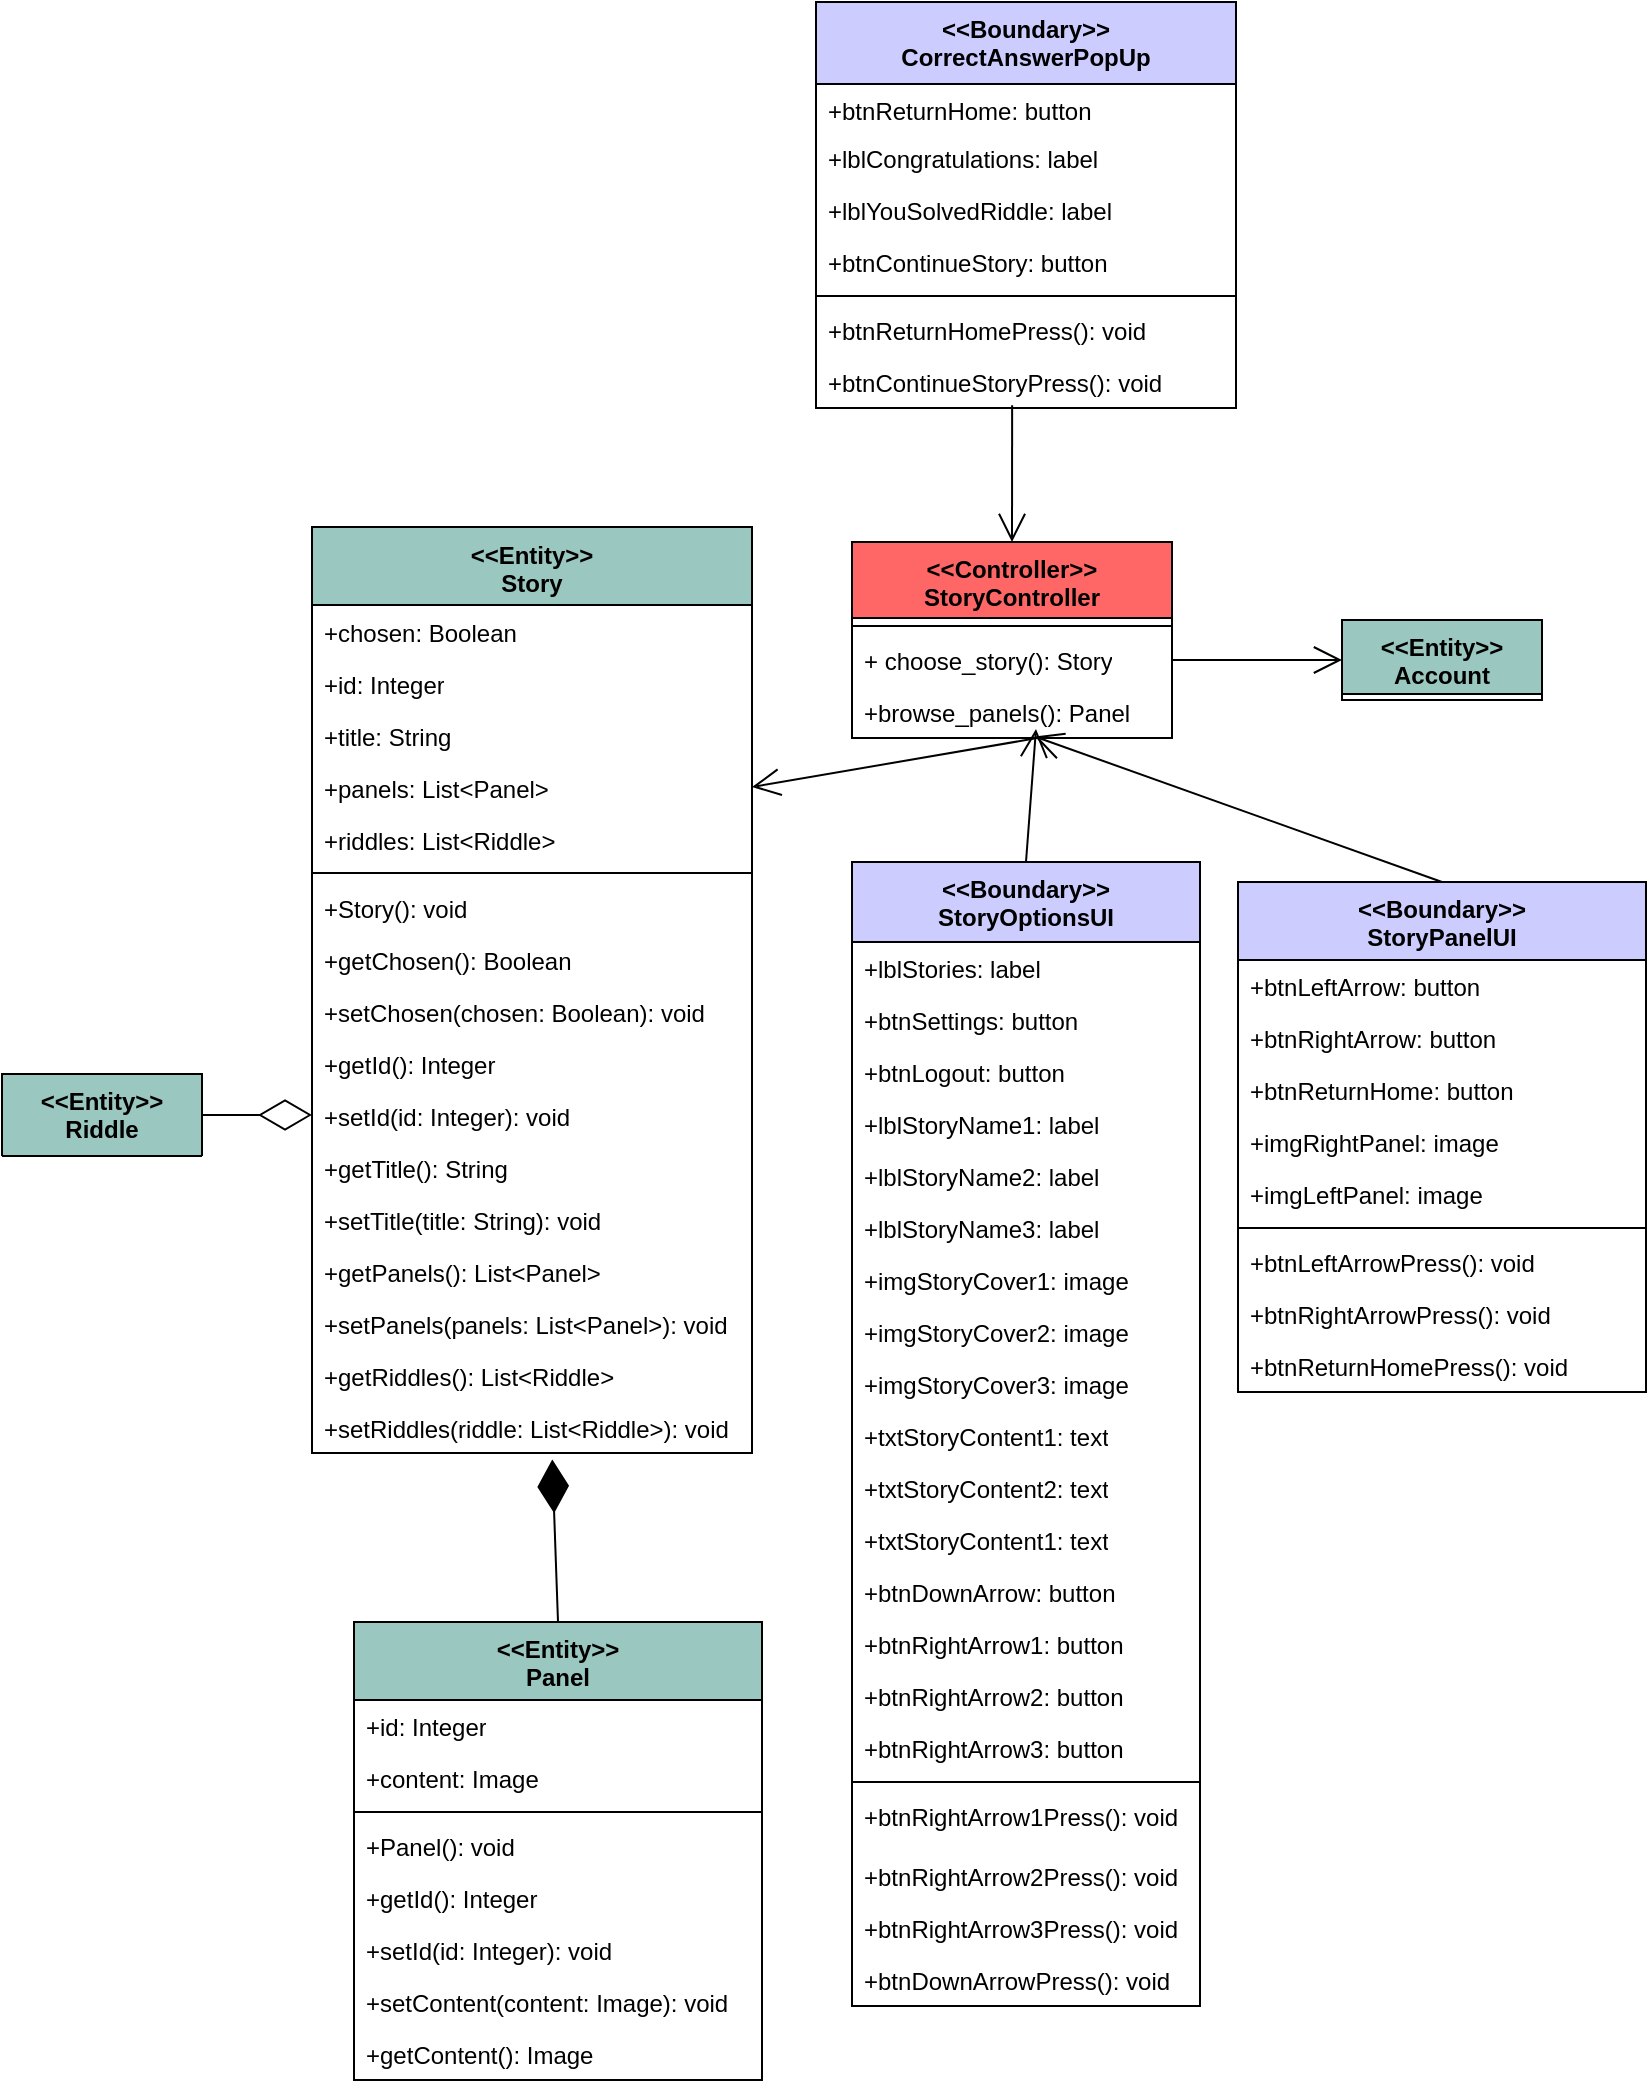 <mxfile version="26.3.0">
  <diagram name="Page-1" id="qZq6fVO71abzBFDqmk9O">
    <mxGraphModel dx="9249" dy="3465" grid="1" gridSize="10" guides="1" tooltips="1" connect="1" arrows="1" fold="1" page="1" pageScale="1" pageWidth="827" pageHeight="1169" math="0" shadow="0">
      <root>
        <mxCell id="0" />
        <mxCell id="1" parent="0" />
        <mxCell id="axGKSYeIDC3gpvNhHt54-1" value="&amp;lt;&amp;lt;Entity&amp;gt;&amp;gt;&lt;div&gt;Riddle&lt;/div&gt;" style="swimlane;fontStyle=1;align=center;verticalAlign=top;childLayout=stackLayout;horizontal=1;startSize=41;horizontalStack=0;resizeParent=1;resizeParentMax=0;resizeLast=0;collapsible=1;marginBottom=0;whiteSpace=wrap;html=1;fillColor=#9AC7BF;" collapsed="1" vertex="1" parent="1">
          <mxGeometry x="-6616" y="-1724" width="100" height="41" as="geometry">
            <mxRectangle x="-6091.5" y="-1320" width="314.5" height="463" as="alternateBounds" />
          </mxGeometry>
        </mxCell>
        <mxCell id="axGKSYeIDC3gpvNhHt54-2" value="+correct_answer: String&lt;div&gt;&lt;br&gt;&lt;/div&gt;" style="text;strokeColor=none;fillColor=none;align=left;verticalAlign=top;spacingLeft=4;spacingRight=4;overflow=hidden;rotatable=0;points=[[0,0.5],[1,0.5]];portConstraint=eastwest;whiteSpace=wrap;html=1;" vertex="1" parent="axGKSYeIDC3gpvNhHt54-1">
          <mxGeometry y="41" width="314.5" height="24" as="geometry" />
        </mxCell>
        <mxCell id="axGKSYeIDC3gpvNhHt54-3" value="+riddle_type: RiddleType&amp;nbsp;&lt;div&gt;&lt;br&gt;&lt;/div&gt;&lt;div&gt;&lt;br&gt;&lt;/div&gt;" style="text;strokeColor=none;fillColor=none;align=left;verticalAlign=top;spacingLeft=4;spacingRight=4;overflow=hidden;rotatable=0;points=[[0,0.5],[1,0.5]];portConstraint=eastwest;whiteSpace=wrap;html=1;" vertex="1" parent="axGKSYeIDC3gpvNhHt54-1">
          <mxGeometry y="65" width="314.5" height="26" as="geometry" />
        </mxCell>
        <mxCell id="axGKSYeIDC3gpvNhHt54-4" value="+answered : boolean&lt;div&gt;&lt;br&gt;&lt;/div&gt;&lt;div&gt;&lt;br&gt;&lt;/div&gt;" style="text;strokeColor=none;fillColor=none;align=left;verticalAlign=top;spacingLeft=4;spacingRight=4;overflow=hidden;rotatable=0;points=[[0,0.5],[1,0.5]];portConstraint=eastwest;whiteSpace=wrap;html=1;" vertex="1" parent="axGKSYeIDC3gpvNhHt54-1">
          <mxGeometry y="91" width="314.5" height="26" as="geometry" />
        </mxCell>
        <mxCell id="axGKSYeIDC3gpvNhHt54-5" value="+riddle_content : String&lt;div&gt;&lt;br&gt;&lt;/div&gt;" style="text;strokeColor=none;fillColor=none;align=left;verticalAlign=top;spacingLeft=4;spacingRight=4;overflow=hidden;rotatable=0;points=[[0,0.5],[1,0.5]];portConstraint=eastwest;whiteSpace=wrap;html=1;" vertex="1" parent="axGKSYeIDC3gpvNhHt54-1">
          <mxGeometry y="117" width="314.5" height="26" as="geometry" />
        </mxCell>
        <mxCell id="axGKSYeIDC3gpvNhHt54-6" value="+id: Integer&lt;div&gt;&lt;br&gt;&lt;/div&gt;" style="text;strokeColor=none;fillColor=none;align=left;verticalAlign=top;spacingLeft=4;spacingRight=4;overflow=hidden;rotatable=0;points=[[0,0.5],[1,0.5]];portConstraint=eastwest;whiteSpace=wrap;html=1;" vertex="1" parent="axGKSYeIDC3gpvNhHt54-1">
          <mxGeometry y="143" width="314.5" height="26" as="geometry" />
        </mxCell>
        <mxCell id="axGKSYeIDC3gpvNhHt54-7" value="" style="line;strokeWidth=1;fillColor=none;align=left;verticalAlign=middle;spacingTop=-1;spacingLeft=3;spacingRight=3;rotatable=0;labelPosition=right;points=[];portConstraint=eastwest;strokeColor=inherit;" vertex="1" parent="axGKSYeIDC3gpvNhHt54-1">
          <mxGeometry y="169" width="314.5" height="8" as="geometry" />
        </mxCell>
        <mxCell id="axGKSYeIDC3gpvNhHt54-8" value="+Riddle(): void" style="text;strokeColor=none;fillColor=none;align=left;verticalAlign=top;spacingLeft=4;spacingRight=4;overflow=hidden;rotatable=0;points=[[0,0.5],[1,0.5]];portConstraint=eastwest;whiteSpace=wrap;html=1;" vertex="1" parent="axGKSYeIDC3gpvNhHt54-1">
          <mxGeometry y="177" width="314.5" height="26" as="geometry" />
        </mxCell>
        <mxCell id="axGKSYeIDC3gpvNhHt54-9" value="+getCorrectAnswer(): String" style="text;strokeColor=none;fillColor=none;align=left;verticalAlign=top;spacingLeft=4;spacingRight=4;overflow=hidden;rotatable=0;points=[[0,0.5],[1,0.5]];portConstraint=eastwest;whiteSpace=wrap;html=1;" vertex="1" parent="axGKSYeIDC3gpvNhHt54-1">
          <mxGeometry y="203" width="314.5" height="26" as="geometry" />
        </mxCell>
        <mxCell id="axGKSYeIDC3gpvNhHt54-10" value="+setCorrectAnswer(correctAnswer: String): void" style="text;strokeColor=none;fillColor=none;align=left;verticalAlign=top;spacingLeft=4;spacingRight=4;overflow=hidden;rotatable=0;points=[[0,0.5],[1,0.5]];portConstraint=eastwest;whiteSpace=wrap;html=1;" vertex="1" parent="axGKSYeIDC3gpvNhHt54-1">
          <mxGeometry y="229" width="314.5" height="26" as="geometry" />
        </mxCell>
        <mxCell id="axGKSYeIDC3gpvNhHt54-11" value="+getRiddleType(): RiddleType&amp;nbsp;&lt;div&gt;&lt;br&gt;&lt;/div&gt;&lt;div&gt;&lt;br&gt;&lt;/div&gt;)" style="text;strokeColor=none;fillColor=none;align=left;verticalAlign=top;spacingLeft=4;spacingRight=4;overflow=hidden;rotatable=0;points=[[0,0.5],[1,0.5]];portConstraint=eastwest;whiteSpace=wrap;html=1;" vertex="1" parent="axGKSYeIDC3gpvNhHt54-1">
          <mxGeometry y="255" width="314.5" height="26" as="geometry" />
        </mxCell>
        <mxCell id="axGKSYeIDC3gpvNhHt54-12" value="+setRiddleType(riddleType: RiddleType): void&amp;nbsp;&lt;div&gt;&lt;br&gt;&lt;/div&gt;&lt;div&gt;&lt;br&gt;&lt;/div&gt;)" style="text;strokeColor=none;fillColor=none;align=left;verticalAlign=top;spacingLeft=4;spacingRight=4;overflow=hidden;rotatable=0;points=[[0,0.5],[1,0.5]];portConstraint=eastwest;whiteSpace=wrap;html=1;" vertex="1" parent="axGKSYeIDC3gpvNhHt54-1">
          <mxGeometry y="281" width="314.5" height="26" as="geometry" />
        </mxCell>
        <mxCell id="axGKSYeIDC3gpvNhHt54-13" value="+getAnswered(): Boolean" style="text;strokeColor=none;fillColor=none;align=left;verticalAlign=top;spacingLeft=4;spacingRight=4;overflow=hidden;rotatable=0;points=[[0,0.5],[1,0.5]];portConstraint=eastwest;whiteSpace=wrap;html=1;" vertex="1" parent="axGKSYeIDC3gpvNhHt54-1">
          <mxGeometry y="307" width="314.5" height="26" as="geometry" />
        </mxCell>
        <mxCell id="axGKSYeIDC3gpvNhHt54-14" value="+setAnswered(answered: Boolean): void" style="text;strokeColor=none;fillColor=none;align=left;verticalAlign=top;spacingLeft=4;spacingRight=4;overflow=hidden;rotatable=0;points=[[0,0.5],[1,0.5]];portConstraint=eastwest;whiteSpace=wrap;html=1;" vertex="1" parent="axGKSYeIDC3gpvNhHt54-1">
          <mxGeometry y="333" width="314.5" height="26" as="geometry" />
        </mxCell>
        <mxCell id="axGKSYeIDC3gpvNhHt54-15" value="+getRiddleContent(): String" style="text;strokeColor=none;fillColor=none;align=left;verticalAlign=top;spacingLeft=4;spacingRight=4;overflow=hidden;rotatable=0;points=[[0,0.5],[1,0.5]];portConstraint=eastwest;whiteSpace=wrap;html=1;" vertex="1" parent="axGKSYeIDC3gpvNhHt54-1">
          <mxGeometry y="359" width="314.5" height="26" as="geometry" />
        </mxCell>
        <mxCell id="axGKSYeIDC3gpvNhHt54-16" value="+setRiddleContent(riddleContent: String): void" style="text;strokeColor=none;fillColor=none;align=left;verticalAlign=top;spacingLeft=4;spacingRight=4;overflow=hidden;rotatable=0;points=[[0,0.5],[1,0.5]];portConstraint=eastwest;whiteSpace=wrap;html=1;" vertex="1" parent="axGKSYeIDC3gpvNhHt54-1">
          <mxGeometry y="385" width="314.5" height="26" as="geometry" />
        </mxCell>
        <mxCell id="axGKSYeIDC3gpvNhHt54-17" value="+getId(): Integer" style="text;strokeColor=none;fillColor=none;align=left;verticalAlign=top;spacingLeft=4;spacingRight=4;overflow=hidden;rotatable=0;points=[[0,0.5],[1,0.5]];portConstraint=eastwest;whiteSpace=wrap;html=1;" vertex="1" parent="axGKSYeIDC3gpvNhHt54-1">
          <mxGeometry y="411" width="314.5" height="26" as="geometry" />
        </mxCell>
        <mxCell id="axGKSYeIDC3gpvNhHt54-18" value="+setId(id: Integer): void" style="text;strokeColor=none;fillColor=none;align=left;verticalAlign=top;spacingLeft=4;spacingRight=4;overflow=hidden;rotatable=0;points=[[0,0.5],[1,0.5]];portConstraint=eastwest;whiteSpace=wrap;html=1;" vertex="1" parent="axGKSYeIDC3gpvNhHt54-1">
          <mxGeometry y="437" width="314.5" height="26" as="geometry" />
        </mxCell>
        <mxCell id="axGKSYeIDC3gpvNhHt54-19" value="1" style="text;html=1;align=center;verticalAlign=middle;resizable=0;points=[];autosize=1;strokeColor=none;fillColor=none;" vertex="1" parent="1">
          <mxGeometry x="-6115" y="-1812" width="30" height="30" as="geometry" />
        </mxCell>
        <mxCell id="axGKSYeIDC3gpvNhHt54-20" value="&lt;div&gt;&amp;lt;&amp;lt;Entity&amp;gt;&amp;gt;&lt;/div&gt;Account" style="swimlane;fontStyle=1;align=center;verticalAlign=top;childLayout=stackLayout;horizontal=1;startSize=37;horizontalStack=0;resizeParent=1;resizeParentMax=0;resizeLast=0;collapsible=1;marginBottom=0;whiteSpace=wrap;html=1;fillColor=#9AC7BF;" collapsed="1" vertex="1" parent="1">
          <mxGeometry x="-5946" y="-1951" width="100" height="40" as="geometry">
            <mxRectangle x="-4520" y="-1312" width="230" height="615" as="alternateBounds" />
          </mxGeometry>
        </mxCell>
        <mxCell id="axGKSYeIDC3gpvNhHt54-21" value="+name: String&lt;div&gt;&lt;br&gt;&lt;/div&gt;" style="text;strokeColor=none;fillColor=none;align=left;verticalAlign=top;spacingLeft=4;spacingRight=4;overflow=hidden;rotatable=0;points=[[0,0.5],[1,0.5]];portConstraint=eastwest;whiteSpace=wrap;html=1;" vertex="1" parent="axGKSYeIDC3gpvNhHt54-20">
          <mxGeometry y="37" width="230" height="24" as="geometry" />
        </mxCell>
        <mxCell id="axGKSYeIDC3gpvNhHt54-22" value="+password: String&lt;div&gt;&lt;br&gt;&lt;/div&gt;&lt;div&gt;&lt;br&gt;&lt;/div&gt;" style="text;strokeColor=none;fillColor=none;align=left;verticalAlign=top;spacingLeft=4;spacingRight=4;overflow=hidden;rotatable=0;points=[[0,0.5],[1,0.5]];portConstraint=eastwest;whiteSpace=wrap;html=1;" vertex="1" parent="axGKSYeIDC3gpvNhHt54-20">
          <mxGeometry y="61" width="230" height="26" as="geometry" />
        </mxCell>
        <mxCell id="axGKSYeIDC3gpvNhHt54-23" value="+email: String&lt;div&gt;&lt;br&gt;&lt;/div&gt;&lt;div&gt;&lt;br&gt;&lt;/div&gt;" style="text;strokeColor=none;fillColor=none;align=left;verticalAlign=top;spacingLeft=4;spacingRight=4;overflow=hidden;rotatable=0;points=[[0,0.5],[1,0.5]];portConstraint=eastwest;whiteSpace=wrap;html=1;" vertex="1" parent="axGKSYeIDC3gpvNhHt54-20">
          <mxGeometry y="87" width="230" height="26" as="geometry" />
        </mxCell>
        <mxCell id="axGKSYeIDC3gpvNhHt54-24" value="+id: Integer&lt;div&gt;&lt;br&gt;&lt;/div&gt;" style="text;strokeColor=none;fillColor=none;align=left;verticalAlign=top;spacingLeft=4;spacingRight=4;overflow=hidden;rotatable=0;points=[[0,0.5],[1,0.5]];portConstraint=eastwest;whiteSpace=wrap;html=1;" vertex="1" parent="axGKSYeIDC3gpvNhHt54-20">
          <mxGeometry y="113" width="230" height="26" as="geometry" />
        </mxCell>
        <mxCell id="axGKSYeIDC3gpvNhHt54-25" value="+exists: boolean&lt;div&gt;&lt;br&gt;&lt;/div&gt;" style="text;strokeColor=none;fillColor=none;align=left;verticalAlign=top;spacingLeft=4;spacingRight=4;overflow=hidden;rotatable=0;points=[[0,0.5],[1,0.5]];portConstraint=eastwest;whiteSpace=wrap;html=1;" vertex="1" parent="axGKSYeIDC3gpvNhHt54-20">
          <mxGeometry y="139" width="230" height="26" as="geometry" />
        </mxCell>
        <mxCell id="axGKSYeIDC3gpvNhHt54-26" value="+role: String&lt;div&gt;&lt;br&gt;&lt;/div&gt;&lt;div&gt;&lt;br&gt;&lt;/div&gt;" style="text;strokeColor=none;fillColor=none;align=left;verticalAlign=top;spacingLeft=4;spacingRight=4;overflow=hidden;rotatable=0;points=[[0,0.5],[1,0.5]];portConstraint=eastwest;whiteSpace=wrap;html=1;" vertex="1" parent="axGKSYeIDC3gpvNhHt54-20">
          <mxGeometry y="165" width="230" height="26" as="geometry" />
        </mxCell>
        <mxCell id="axGKSYeIDC3gpvNhHt54-27" value="&lt;div&gt;+chosen_story: Story&lt;/div&gt;" style="text;strokeColor=none;fillColor=none;align=left;verticalAlign=top;spacingLeft=4;spacingRight=4;overflow=hidden;rotatable=0;points=[[0,0.5],[1,0.5]];portConstraint=eastwest;whiteSpace=wrap;html=1;" vertex="1" parent="axGKSYeIDC3gpvNhHt54-20">
          <mxGeometry y="191" width="230" height="26" as="geometry" />
        </mxCell>
        <mxCell id="axGKSYeIDC3gpvNhHt54-28" value="" style="line;strokeWidth=1;fillColor=none;align=left;verticalAlign=middle;spacingTop=-1;spacingLeft=3;spacingRight=3;rotatable=0;labelPosition=right;points=[];portConstraint=eastwest;strokeColor=inherit;" vertex="1" parent="axGKSYeIDC3gpvNhHt54-20">
          <mxGeometry y="217" width="230" height="8" as="geometry" />
        </mxCell>
        <mxCell id="axGKSYeIDC3gpvNhHt54-29" value="+Account(): void" style="text;strokeColor=none;fillColor=none;align=left;verticalAlign=top;spacingLeft=4;spacingRight=4;overflow=hidden;rotatable=0;points=[[0,0.5],[1,0.5]];portConstraint=eastwest;whiteSpace=wrap;html=1;" vertex="1" parent="axGKSYeIDC3gpvNhHt54-20">
          <mxGeometry y="225" width="230" height="26" as="geometry" />
        </mxCell>
        <mxCell id="axGKSYeIDC3gpvNhHt54-30" value="+getName(): String&lt;div&gt;&lt;br&gt;&lt;/div&gt;&lt;div&gt;&lt;br&gt;&lt;/div&gt;" style="text;strokeColor=none;fillColor=none;align=left;verticalAlign=top;spacingLeft=4;spacingRight=4;overflow=hidden;rotatable=0;points=[[0,0.5],[1,0.5]];portConstraint=eastwest;whiteSpace=wrap;html=1;" vertex="1" parent="axGKSYeIDC3gpvNhHt54-20">
          <mxGeometry y="251" width="230" height="26" as="geometry" />
        </mxCell>
        <mxCell id="axGKSYeIDC3gpvNhHt54-31" value="+setName(name : String): void" style="text;strokeColor=none;fillColor=none;align=left;verticalAlign=top;spacingLeft=4;spacingRight=4;overflow=hidden;rotatable=0;points=[[0,0.5],[1,0.5]];portConstraint=eastwest;whiteSpace=wrap;html=1;" vertex="1" parent="axGKSYeIDC3gpvNhHt54-20">
          <mxGeometry y="277" width="230" height="26" as="geometry" />
        </mxCell>
        <mxCell id="axGKSYeIDC3gpvNhHt54-32" value="+getPassword(): String" style="text;strokeColor=none;fillColor=none;align=left;verticalAlign=top;spacingLeft=4;spacingRight=4;overflow=hidden;rotatable=0;points=[[0,0.5],[1,0.5]];portConstraint=eastwest;whiteSpace=wrap;html=1;" vertex="1" parent="axGKSYeIDC3gpvNhHt54-20">
          <mxGeometry y="303" width="230" height="26" as="geometry" />
        </mxCell>
        <mxCell id="axGKSYeIDC3gpvNhHt54-33" value="+setPassword(password: String): void" style="text;strokeColor=none;fillColor=none;align=left;verticalAlign=top;spacingLeft=4;spacingRight=4;overflow=hidden;rotatable=0;points=[[0,0.5],[1,0.5]];portConstraint=eastwest;whiteSpace=wrap;html=1;" vertex="1" parent="axGKSYeIDC3gpvNhHt54-20">
          <mxGeometry y="329" width="230" height="26" as="geometry" />
        </mxCell>
        <mxCell id="axGKSYeIDC3gpvNhHt54-34" value="+getEmail(): String" style="text;strokeColor=none;fillColor=none;align=left;verticalAlign=top;spacingLeft=4;spacingRight=4;overflow=hidden;rotatable=0;points=[[0,0.5],[1,0.5]];portConstraint=eastwest;whiteSpace=wrap;html=1;" vertex="1" parent="axGKSYeIDC3gpvNhHt54-20">
          <mxGeometry y="355" width="230" height="26" as="geometry" />
        </mxCell>
        <mxCell id="axGKSYeIDC3gpvNhHt54-35" value="+setEmail(email: String): void" style="text;strokeColor=none;fillColor=none;align=left;verticalAlign=top;spacingLeft=4;spacingRight=4;overflow=hidden;rotatable=0;points=[[0,0.5],[1,0.5]];portConstraint=eastwest;whiteSpace=wrap;html=1;" vertex="1" parent="axGKSYeIDC3gpvNhHt54-20">
          <mxGeometry y="381" width="230" height="26" as="geometry" />
        </mxCell>
        <mxCell id="axGKSYeIDC3gpvNhHt54-36" value="+getId(): Integer" style="text;strokeColor=none;fillColor=none;align=left;verticalAlign=top;spacingLeft=4;spacingRight=4;overflow=hidden;rotatable=0;points=[[0,0.5],[1,0.5]];portConstraint=eastwest;whiteSpace=wrap;html=1;" vertex="1" parent="axGKSYeIDC3gpvNhHt54-20">
          <mxGeometry y="407" width="230" height="26" as="geometry" />
        </mxCell>
        <mxCell id="axGKSYeIDC3gpvNhHt54-37" value="+setId(id: Integer): void&lt;div&gt;&lt;br&gt;&lt;/div&gt;" style="text;strokeColor=none;fillColor=none;align=left;verticalAlign=top;spacingLeft=4;spacingRight=4;overflow=hidden;rotatable=0;points=[[0,0.5],[1,0.5]];portConstraint=eastwest;whiteSpace=wrap;html=1;" vertex="1" parent="axGKSYeIDC3gpvNhHt54-20">
          <mxGeometry y="433" width="230" height="26" as="geometry" />
        </mxCell>
        <mxCell id="axGKSYeIDC3gpvNhHt54-38" value="+getExists(): Boolean" style="text;strokeColor=none;fillColor=none;align=left;verticalAlign=top;spacingLeft=4;spacingRight=4;overflow=hidden;rotatable=0;points=[[0,0.5],[1,0.5]];portConstraint=eastwest;whiteSpace=wrap;html=1;" vertex="1" parent="axGKSYeIDC3gpvNhHt54-20">
          <mxGeometry y="459" width="230" height="26" as="geometry" />
        </mxCell>
        <mxCell id="axGKSYeIDC3gpvNhHt54-39" value="+setExists(exists: Boolean): void" style="text;strokeColor=none;fillColor=none;align=left;verticalAlign=top;spacingLeft=4;spacingRight=4;overflow=hidden;rotatable=0;points=[[0,0.5],[1,0.5]];portConstraint=eastwest;whiteSpace=wrap;html=1;" vertex="1" parent="axGKSYeIDC3gpvNhHt54-20">
          <mxGeometry y="485" width="230" height="26" as="geometry" />
        </mxCell>
        <mxCell id="axGKSYeIDC3gpvNhHt54-40" value="+getRole() : String" style="text;strokeColor=none;fillColor=none;align=left;verticalAlign=top;spacingLeft=4;spacingRight=4;overflow=hidden;rotatable=0;points=[[0,0.5],[1,0.5]];portConstraint=eastwest;whiteSpace=wrap;html=1;" vertex="1" parent="axGKSYeIDC3gpvNhHt54-20">
          <mxGeometry y="511" width="230" height="26" as="geometry" />
        </mxCell>
        <mxCell id="axGKSYeIDC3gpvNhHt54-41" value="+setRole(role String): void" style="text;strokeColor=none;fillColor=none;align=left;verticalAlign=top;spacingLeft=4;spacingRight=4;overflow=hidden;rotatable=0;points=[[0,0.5],[1,0.5]];portConstraint=eastwest;whiteSpace=wrap;html=1;" vertex="1" parent="axGKSYeIDC3gpvNhHt54-20">
          <mxGeometry y="537" width="230" height="26" as="geometry" />
        </mxCell>
        <mxCell id="axGKSYeIDC3gpvNhHt54-42" value="+getChosenStory(): Story:&amp;nbsp;" style="text;strokeColor=none;fillColor=none;align=left;verticalAlign=top;spacingLeft=4;spacingRight=4;overflow=hidden;rotatable=0;points=[[0,0.5],[1,0.5]];portConstraint=eastwest;whiteSpace=wrap;html=1;" vertex="1" parent="axGKSYeIDC3gpvNhHt54-20">
          <mxGeometry y="563" width="230" height="26" as="geometry" />
        </mxCell>
        <mxCell id="axGKSYeIDC3gpvNhHt54-43" value="+ method(type): type" style="text;strokeColor=none;fillColor=none;align=left;verticalAlign=top;spacingLeft=4;spacingRight=4;overflow=hidden;rotatable=0;points=[[0,0.5],[1,0.5]];portConstraint=eastwest;whiteSpace=wrap;html=1;" vertex="1" parent="axGKSYeIDC3gpvNhHt54-20">
          <mxGeometry y="589" width="230" height="26" as="geometry" />
        </mxCell>
        <mxCell id="axGKSYeIDC3gpvNhHt54-44" value="&amp;lt;&amp;lt;Controller&amp;gt;&amp;gt;&lt;div&gt;StoryController&lt;/div&gt;" style="swimlane;fontStyle=1;align=center;verticalAlign=top;childLayout=stackLayout;horizontal=1;startSize=38;horizontalStack=0;resizeParent=1;resizeParentMax=0;resizeLast=0;collapsible=1;marginBottom=0;whiteSpace=wrap;html=1;fillColor=#FF6666;" vertex="1" parent="1">
          <mxGeometry x="-6191" y="-1990" width="160" height="98" as="geometry" />
        </mxCell>
        <mxCell id="axGKSYeIDC3gpvNhHt54-45" value="" style="line;strokeWidth=1;fillColor=none;align=left;verticalAlign=middle;spacingTop=-1;spacingLeft=3;spacingRight=3;rotatable=0;labelPosition=right;points=[];portConstraint=eastwest;strokeColor=inherit;" vertex="1" parent="axGKSYeIDC3gpvNhHt54-44">
          <mxGeometry y="38" width="160" height="8" as="geometry" />
        </mxCell>
        <mxCell id="axGKSYeIDC3gpvNhHt54-46" value="+ choose_story(): Story" style="text;strokeColor=none;fillColor=none;align=left;verticalAlign=top;spacingLeft=4;spacingRight=4;overflow=hidden;rotatable=0;points=[[0,0.5],[1,0.5]];portConstraint=eastwest;whiteSpace=wrap;html=1;" vertex="1" parent="axGKSYeIDC3gpvNhHt54-44">
          <mxGeometry y="46" width="160" height="26" as="geometry" />
        </mxCell>
        <mxCell id="axGKSYeIDC3gpvNhHt54-47" value="+browse_panels(): Panel" style="text;strokeColor=none;fillColor=none;align=left;verticalAlign=top;spacingLeft=4;spacingRight=4;overflow=hidden;rotatable=0;points=[[0,0.5],[1,0.5]];portConstraint=eastwest;whiteSpace=wrap;html=1;" vertex="1" parent="axGKSYeIDC3gpvNhHt54-44">
          <mxGeometry y="72" width="160" height="26" as="geometry" />
        </mxCell>
        <mxCell id="axGKSYeIDC3gpvNhHt54-48" value="" style="endArrow=open;endFill=1;endSize=12;html=1;rounded=0;exitX=1;exitY=0.5;exitDx=0;exitDy=0;entryX=0;entryY=0.5;entryDx=0;entryDy=0;" edge="1" parent="1" source="axGKSYeIDC3gpvNhHt54-46" target="axGKSYeIDC3gpvNhHt54-32">
          <mxGeometry width="160" relative="1" as="geometry">
            <mxPoint x="-5596" y="-2776" as="sourcePoint" />
            <mxPoint x="-4534" y="-2216" as="targetPoint" />
          </mxGeometry>
        </mxCell>
        <mxCell id="axGKSYeIDC3gpvNhHt54-49" value="&amp;lt;&amp;lt;Boundary&amp;gt;&amp;gt;&lt;div&gt;StoryOptionsUI&lt;/div&gt;" style="swimlane;fontStyle=1;align=center;verticalAlign=top;childLayout=stackLayout;horizontal=1;startSize=40;horizontalStack=0;resizeParent=1;resizeParentMax=0;resizeLast=0;collapsible=1;marginBottom=0;whiteSpace=wrap;html=1;fillColor=#CCCCFF;" vertex="1" parent="1">
          <mxGeometry x="-6191" y="-1830" width="174" height="572" as="geometry" />
        </mxCell>
        <mxCell id="axGKSYeIDC3gpvNhHt54-50" value="+lblStories: label" style="text;strokeColor=none;fillColor=none;align=left;verticalAlign=top;spacingLeft=4;spacingRight=4;overflow=hidden;rotatable=0;points=[[0,0.5],[1,0.5]];portConstraint=eastwest;whiteSpace=wrap;html=1;" vertex="1" parent="axGKSYeIDC3gpvNhHt54-49">
          <mxGeometry y="40" width="174" height="26" as="geometry" />
        </mxCell>
        <mxCell id="axGKSYeIDC3gpvNhHt54-51" value="+btnSettings: button" style="text;strokeColor=none;fillColor=none;align=left;verticalAlign=top;spacingLeft=4;spacingRight=4;overflow=hidden;rotatable=0;points=[[0,0.5],[1,0.5]];portConstraint=eastwest;whiteSpace=wrap;html=1;" vertex="1" parent="axGKSYeIDC3gpvNhHt54-49">
          <mxGeometry y="66" width="174" height="26" as="geometry" />
        </mxCell>
        <mxCell id="axGKSYeIDC3gpvNhHt54-52" value="+btnLogout: button" style="text;strokeColor=none;fillColor=none;align=left;verticalAlign=top;spacingLeft=4;spacingRight=4;overflow=hidden;rotatable=0;points=[[0,0.5],[1,0.5]];portConstraint=eastwest;whiteSpace=wrap;html=1;" vertex="1" parent="axGKSYeIDC3gpvNhHt54-49">
          <mxGeometry y="92" width="174" height="26" as="geometry" />
        </mxCell>
        <mxCell id="axGKSYeIDC3gpvNhHt54-53" value="+lblStoryName1: label" style="text;strokeColor=none;fillColor=none;align=left;verticalAlign=top;spacingLeft=4;spacingRight=4;overflow=hidden;rotatable=0;points=[[0,0.5],[1,0.5]];portConstraint=eastwest;whiteSpace=wrap;html=1;" vertex="1" parent="axGKSYeIDC3gpvNhHt54-49">
          <mxGeometry y="118" width="174" height="26" as="geometry" />
        </mxCell>
        <mxCell id="axGKSYeIDC3gpvNhHt54-54" value="+lblStoryName2: label" style="text;strokeColor=none;fillColor=none;align=left;verticalAlign=top;spacingLeft=4;spacingRight=4;overflow=hidden;rotatable=0;points=[[0,0.5],[1,0.5]];portConstraint=eastwest;whiteSpace=wrap;html=1;" vertex="1" parent="axGKSYeIDC3gpvNhHt54-49">
          <mxGeometry y="144" width="174" height="26" as="geometry" />
        </mxCell>
        <mxCell id="axGKSYeIDC3gpvNhHt54-55" value="+lblStoryName3: label" style="text;strokeColor=none;fillColor=none;align=left;verticalAlign=top;spacingLeft=4;spacingRight=4;overflow=hidden;rotatable=0;points=[[0,0.5],[1,0.5]];portConstraint=eastwest;whiteSpace=wrap;html=1;" vertex="1" parent="axGKSYeIDC3gpvNhHt54-49">
          <mxGeometry y="170" width="174" height="26" as="geometry" />
        </mxCell>
        <mxCell id="axGKSYeIDC3gpvNhHt54-56" value="+imgStoryCover1: image" style="text;strokeColor=none;fillColor=none;align=left;verticalAlign=top;spacingLeft=4;spacingRight=4;overflow=hidden;rotatable=0;points=[[0,0.5],[1,0.5]];portConstraint=eastwest;whiteSpace=wrap;html=1;" vertex="1" parent="axGKSYeIDC3gpvNhHt54-49">
          <mxGeometry y="196" width="174" height="26" as="geometry" />
        </mxCell>
        <mxCell id="axGKSYeIDC3gpvNhHt54-57" value="+imgStoryCover2: image" style="text;strokeColor=none;fillColor=none;align=left;verticalAlign=top;spacingLeft=4;spacingRight=4;overflow=hidden;rotatable=0;points=[[0,0.5],[1,0.5]];portConstraint=eastwest;whiteSpace=wrap;html=1;" vertex="1" parent="axGKSYeIDC3gpvNhHt54-49">
          <mxGeometry y="222" width="174" height="26" as="geometry" />
        </mxCell>
        <mxCell id="axGKSYeIDC3gpvNhHt54-58" value="+imgStoryCover3: image" style="text;strokeColor=none;fillColor=none;align=left;verticalAlign=top;spacingLeft=4;spacingRight=4;overflow=hidden;rotatable=0;points=[[0,0.5],[1,0.5]];portConstraint=eastwest;whiteSpace=wrap;html=1;" vertex="1" parent="axGKSYeIDC3gpvNhHt54-49">
          <mxGeometry y="248" width="174" height="26" as="geometry" />
        </mxCell>
        <mxCell id="axGKSYeIDC3gpvNhHt54-59" value="+txtStoryContent1: text" style="text;strokeColor=none;fillColor=none;align=left;verticalAlign=top;spacingLeft=4;spacingRight=4;overflow=hidden;rotatable=0;points=[[0,0.5],[1,0.5]];portConstraint=eastwest;whiteSpace=wrap;html=1;" vertex="1" parent="axGKSYeIDC3gpvNhHt54-49">
          <mxGeometry y="274" width="174" height="26" as="geometry" />
        </mxCell>
        <mxCell id="axGKSYeIDC3gpvNhHt54-60" value="+txtStoryContent2: text" style="text;strokeColor=none;fillColor=none;align=left;verticalAlign=top;spacingLeft=4;spacingRight=4;overflow=hidden;rotatable=0;points=[[0,0.5],[1,0.5]];portConstraint=eastwest;whiteSpace=wrap;html=1;" vertex="1" parent="axGKSYeIDC3gpvNhHt54-49">
          <mxGeometry y="300" width="174" height="26" as="geometry" />
        </mxCell>
        <mxCell id="axGKSYeIDC3gpvNhHt54-61" value="+txtStoryContent1: text" style="text;strokeColor=none;fillColor=none;align=left;verticalAlign=top;spacingLeft=4;spacingRight=4;overflow=hidden;rotatable=0;points=[[0,0.5],[1,0.5]];portConstraint=eastwest;whiteSpace=wrap;html=1;" vertex="1" parent="axGKSYeIDC3gpvNhHt54-49">
          <mxGeometry y="326" width="174" height="26" as="geometry" />
        </mxCell>
        <mxCell id="axGKSYeIDC3gpvNhHt54-62" value="+btnDownArrow: button" style="text;strokeColor=none;fillColor=none;align=left;verticalAlign=top;spacingLeft=4;spacingRight=4;overflow=hidden;rotatable=0;points=[[0,0.5],[1,0.5]];portConstraint=eastwest;whiteSpace=wrap;html=1;" vertex="1" parent="axGKSYeIDC3gpvNhHt54-49">
          <mxGeometry y="352" width="174" height="26" as="geometry" />
        </mxCell>
        <mxCell id="axGKSYeIDC3gpvNhHt54-63" value="+btnRightArrow1: button" style="text;strokeColor=none;fillColor=none;align=left;verticalAlign=top;spacingLeft=4;spacingRight=4;overflow=hidden;rotatable=0;points=[[0,0.5],[1,0.5]];portConstraint=eastwest;whiteSpace=wrap;html=1;" vertex="1" parent="axGKSYeIDC3gpvNhHt54-49">
          <mxGeometry y="378" width="174" height="26" as="geometry" />
        </mxCell>
        <mxCell id="axGKSYeIDC3gpvNhHt54-64" value="+btnRightArrow2: button" style="text;strokeColor=none;fillColor=none;align=left;verticalAlign=top;spacingLeft=4;spacingRight=4;overflow=hidden;rotatable=0;points=[[0,0.5],[1,0.5]];portConstraint=eastwest;whiteSpace=wrap;html=1;" vertex="1" parent="axGKSYeIDC3gpvNhHt54-49">
          <mxGeometry y="404" width="174" height="26" as="geometry" />
        </mxCell>
        <mxCell id="axGKSYeIDC3gpvNhHt54-65" value="+btnRightArrow3: button" style="text;strokeColor=none;fillColor=none;align=left;verticalAlign=top;spacingLeft=4;spacingRight=4;overflow=hidden;rotatable=0;points=[[0,0.5],[1,0.5]];portConstraint=eastwest;whiteSpace=wrap;html=1;" vertex="1" parent="axGKSYeIDC3gpvNhHt54-49">
          <mxGeometry y="430" width="174" height="26" as="geometry" />
        </mxCell>
        <mxCell id="axGKSYeIDC3gpvNhHt54-66" value="" style="line;strokeWidth=1;fillColor=none;align=left;verticalAlign=middle;spacingTop=-1;spacingLeft=3;spacingRight=3;rotatable=0;labelPosition=right;points=[];portConstraint=eastwest;strokeColor=inherit;" vertex="1" parent="axGKSYeIDC3gpvNhHt54-49">
          <mxGeometry y="456" width="174" height="8" as="geometry" />
        </mxCell>
        <mxCell id="axGKSYeIDC3gpvNhHt54-67" value="+btnRightArrow1Press(): void" style="text;strokeColor=none;fillColor=none;align=left;verticalAlign=top;spacingLeft=4;spacingRight=4;overflow=hidden;rotatable=0;points=[[0,0.5],[1,0.5]];portConstraint=eastwest;whiteSpace=wrap;html=1;" vertex="1" parent="axGKSYeIDC3gpvNhHt54-49">
          <mxGeometry y="464" width="174" height="30" as="geometry" />
        </mxCell>
        <mxCell id="axGKSYeIDC3gpvNhHt54-68" value="+btnRightArrow2Press(): void" style="text;strokeColor=none;fillColor=none;align=left;verticalAlign=top;spacingLeft=4;spacingRight=4;overflow=hidden;rotatable=0;points=[[0,0.5],[1,0.5]];portConstraint=eastwest;whiteSpace=wrap;html=1;" vertex="1" parent="axGKSYeIDC3gpvNhHt54-49">
          <mxGeometry y="494" width="174" height="26" as="geometry" />
        </mxCell>
        <mxCell id="axGKSYeIDC3gpvNhHt54-69" value="+btnRightArr&lt;span style=&quot;color: rgba(0, 0, 0, 0); font-family: monospace; font-size: 0px; text-wrap-mode: nowrap;&quot;&gt;%3CmxGraphModel%3E%3Croot%3E%3CmxCell%20id%3D%220%22%2F%3E%3CmxCell%20id%3D%221%22%20parent%3D%220%22%2F%3E%3CmxCell%20id%3D%222%22%20value%3D%22%2BbtnRightArrow1Press()%3A%20void%22%20style%3D%22text%3BstrokeColor%3Dnone%3BfillColor%3Dnone%3Balign%3Dleft%3BverticalAlign%3Dtop%3BspacingLeft%3D4%3BspacingRight%3D4%3Boverflow%3Dhidden%3Brotatable%3D0%3Bpoints%3D%5B%5B0%2C0.5%5D%2C%5B1%2C0.5%5D%5D%3BportConstraint%3Deastwest%3BwhiteSpace%3Dwrap%3Bhtml%3D1%3B%22%20vertex%3D%221%22%20parent%3D%221%22%3E%3CmxGeometry%20x%3D%22-3084%22%20y%3D%22-1960%22%20width%3D%22174%22%20height%3D%2226%22%20as%3D%22geometry%22%2F%3E%3C%2FmxCell%3E%3C%2Froot%3E%3C%2FmxGraphModel%3E&lt;/span&gt;ow3Press(): void" style="text;strokeColor=none;fillColor=none;align=left;verticalAlign=top;spacingLeft=4;spacingRight=4;overflow=hidden;rotatable=0;points=[[0,0.5],[1,0.5]];portConstraint=eastwest;whiteSpace=wrap;html=1;" vertex="1" parent="axGKSYeIDC3gpvNhHt54-49">
          <mxGeometry y="520" width="174" height="26" as="geometry" />
        </mxCell>
        <mxCell id="axGKSYeIDC3gpvNhHt54-70" value="+btnDownArrowPress(): void" style="text;strokeColor=none;fillColor=none;align=left;verticalAlign=top;spacingLeft=4;spacingRight=4;overflow=hidden;rotatable=0;points=[[0,0.5],[1,0.5]];portConstraint=eastwest;whiteSpace=wrap;html=1;" vertex="1" parent="axGKSYeIDC3gpvNhHt54-49">
          <mxGeometry y="546" width="174" height="26" as="geometry" />
        </mxCell>
        <mxCell id="axGKSYeIDC3gpvNhHt54-71" value="" style="endArrow=open;endFill=1;endSize=12;html=1;rounded=0;entryX=0.575;entryY=0.827;entryDx=0;entryDy=0;entryPerimeter=0;exitX=0.5;exitY=0;exitDx=0;exitDy=0;" edge="1" parent="1" source="axGKSYeIDC3gpvNhHt54-49" target="axGKSYeIDC3gpvNhHt54-47">
          <mxGeometry width="160" relative="1" as="geometry">
            <mxPoint x="-5829" y="-2511" as="sourcePoint" />
            <mxPoint x="-5829" y="-2597" as="targetPoint" />
            <Array as="points" />
          </mxGeometry>
        </mxCell>
        <mxCell id="axGKSYeIDC3gpvNhHt54-72" value="&amp;lt;&amp;lt;Entity&amp;gt;&amp;gt;&lt;div&gt;Story&lt;/div&gt;" style="swimlane;fontStyle=1;align=center;verticalAlign=top;childLayout=stackLayout;horizontal=1;startSize=39;horizontalStack=0;resizeParent=1;resizeParentMax=0;resizeLast=0;collapsible=1;marginBottom=0;whiteSpace=wrap;html=1;fillColor=#9AC7BF;" vertex="1" parent="1">
          <mxGeometry x="-6461" y="-1997.5" width="220" height="463" as="geometry" />
        </mxCell>
        <mxCell id="axGKSYeIDC3gpvNhHt54-73" value="+chosen: Boolean" style="text;strokeColor=none;fillColor=none;align=left;verticalAlign=top;spacingLeft=4;spacingRight=4;overflow=hidden;rotatable=0;points=[[0,0.5],[1,0.5]];portConstraint=eastwest;whiteSpace=wrap;html=1;" vertex="1" parent="axGKSYeIDC3gpvNhHt54-72">
          <mxGeometry y="39" width="220" height="26" as="geometry" />
        </mxCell>
        <mxCell id="axGKSYeIDC3gpvNhHt54-74" value="+id: Integer" style="text;strokeColor=none;fillColor=none;align=left;verticalAlign=top;spacingLeft=4;spacingRight=4;overflow=hidden;rotatable=0;points=[[0,0.5],[1,0.5]];portConstraint=eastwest;whiteSpace=wrap;html=1;" vertex="1" parent="axGKSYeIDC3gpvNhHt54-72">
          <mxGeometry y="65" width="220" height="26" as="geometry" />
        </mxCell>
        <mxCell id="axGKSYeIDC3gpvNhHt54-75" value="&lt;div&gt;+title: String&lt;/div&gt;" style="text;strokeColor=none;fillColor=none;align=left;verticalAlign=top;spacingLeft=4;spacingRight=4;overflow=hidden;rotatable=0;points=[[0,0.5],[1,0.5]];portConstraint=eastwest;whiteSpace=wrap;html=1;" vertex="1" parent="axGKSYeIDC3gpvNhHt54-72">
          <mxGeometry y="91" width="220" height="26" as="geometry" />
        </mxCell>
        <mxCell id="axGKSYeIDC3gpvNhHt54-76" value="&lt;div&gt;+panels: List&amp;lt;Panel&amp;gt;&lt;/div&gt;" style="text;strokeColor=none;fillColor=none;align=left;verticalAlign=top;spacingLeft=4;spacingRight=4;overflow=hidden;rotatable=0;points=[[0,0.5],[1,0.5]];portConstraint=eastwest;whiteSpace=wrap;html=1;" vertex="1" parent="axGKSYeIDC3gpvNhHt54-72">
          <mxGeometry y="117" width="220" height="26" as="geometry" />
        </mxCell>
        <mxCell id="axGKSYeIDC3gpvNhHt54-77" value="&lt;div&gt;+riddles: List&amp;lt;Riddle&amp;gt;&lt;/div&gt;" style="text;strokeColor=none;fillColor=none;align=left;verticalAlign=top;spacingLeft=4;spacingRight=4;overflow=hidden;rotatable=0;points=[[0,0.5],[1,0.5]];portConstraint=eastwest;whiteSpace=wrap;html=1;" vertex="1" parent="axGKSYeIDC3gpvNhHt54-72">
          <mxGeometry y="143" width="220" height="26" as="geometry" />
        </mxCell>
        <mxCell id="axGKSYeIDC3gpvNhHt54-78" value="" style="line;strokeWidth=1;fillColor=none;align=left;verticalAlign=middle;spacingTop=-1;spacingLeft=3;spacingRight=3;rotatable=0;labelPosition=right;points=[];portConstraint=eastwest;strokeColor=inherit;" vertex="1" parent="axGKSYeIDC3gpvNhHt54-72">
          <mxGeometry y="169" width="220" height="8" as="geometry" />
        </mxCell>
        <mxCell id="axGKSYeIDC3gpvNhHt54-79" value="+Story(): void" style="text;strokeColor=none;fillColor=none;align=left;verticalAlign=top;spacingLeft=4;spacingRight=4;overflow=hidden;rotatable=0;points=[[0,0.5],[1,0.5]];portConstraint=eastwest;whiteSpace=wrap;html=1;" vertex="1" parent="axGKSYeIDC3gpvNhHt54-72">
          <mxGeometry y="177" width="220" height="26" as="geometry" />
        </mxCell>
        <mxCell id="axGKSYeIDC3gpvNhHt54-80" value="+getChosen(): Boolean" style="text;strokeColor=none;fillColor=none;align=left;verticalAlign=top;spacingLeft=4;spacingRight=4;overflow=hidden;rotatable=0;points=[[0,0.5],[1,0.5]];portConstraint=eastwest;whiteSpace=wrap;html=1;" vertex="1" parent="axGKSYeIDC3gpvNhHt54-72">
          <mxGeometry y="203" width="220" height="26" as="geometry" />
        </mxCell>
        <mxCell id="axGKSYeIDC3gpvNhHt54-81" value="+setChosen(chosen: Boolean): void" style="text;strokeColor=none;fillColor=none;align=left;verticalAlign=top;spacingLeft=4;spacingRight=4;overflow=hidden;rotatable=0;points=[[0,0.5],[1,0.5]];portConstraint=eastwest;whiteSpace=wrap;html=1;" vertex="1" parent="axGKSYeIDC3gpvNhHt54-72">
          <mxGeometry y="229" width="220" height="26" as="geometry" />
        </mxCell>
        <mxCell id="axGKSYeIDC3gpvNhHt54-82" value="+getId(): Integer" style="text;strokeColor=none;fillColor=none;align=left;verticalAlign=top;spacingLeft=4;spacingRight=4;overflow=hidden;rotatable=0;points=[[0,0.5],[1,0.5]];portConstraint=eastwest;whiteSpace=wrap;html=1;" vertex="1" parent="axGKSYeIDC3gpvNhHt54-72">
          <mxGeometry y="255" width="220" height="26" as="geometry" />
        </mxCell>
        <mxCell id="axGKSYeIDC3gpvNhHt54-83" value="+setId(id: Integer): void" style="text;strokeColor=none;fillColor=none;align=left;verticalAlign=top;spacingLeft=4;spacingRight=4;overflow=hidden;rotatable=0;points=[[0,0.5],[1,0.5]];portConstraint=eastwest;whiteSpace=wrap;html=1;" vertex="1" parent="axGKSYeIDC3gpvNhHt54-72">
          <mxGeometry y="281" width="220" height="26" as="geometry" />
        </mxCell>
        <mxCell id="axGKSYeIDC3gpvNhHt54-84" value="+getTitle(): String" style="text;strokeColor=none;fillColor=none;align=left;verticalAlign=top;spacingLeft=4;spacingRight=4;overflow=hidden;rotatable=0;points=[[0,0.5],[1,0.5]];portConstraint=eastwest;whiteSpace=wrap;html=1;" vertex="1" parent="axGKSYeIDC3gpvNhHt54-72">
          <mxGeometry y="307" width="220" height="26" as="geometry" />
        </mxCell>
        <mxCell id="axGKSYeIDC3gpvNhHt54-85" value="+setTitle(title: String): void" style="text;strokeColor=none;fillColor=none;align=left;verticalAlign=top;spacingLeft=4;spacingRight=4;overflow=hidden;rotatable=0;points=[[0,0.5],[1,0.5]];portConstraint=eastwest;whiteSpace=wrap;html=1;" vertex="1" parent="axGKSYeIDC3gpvNhHt54-72">
          <mxGeometry y="333" width="220" height="26" as="geometry" />
        </mxCell>
        <mxCell id="axGKSYeIDC3gpvNhHt54-86" value="+getPanels(): List&amp;lt;Panel&amp;gt;" style="text;strokeColor=none;fillColor=none;align=left;verticalAlign=top;spacingLeft=4;spacingRight=4;overflow=hidden;rotatable=0;points=[[0,0.5],[1,0.5]];portConstraint=eastwest;whiteSpace=wrap;html=1;" vertex="1" parent="axGKSYeIDC3gpvNhHt54-72">
          <mxGeometry y="359" width="220" height="26" as="geometry" />
        </mxCell>
        <mxCell id="axGKSYeIDC3gpvNhHt54-87" value="+setPanels(panels: List&amp;lt;Panel&amp;gt;): void" style="text;strokeColor=none;fillColor=none;align=left;verticalAlign=top;spacingLeft=4;spacingRight=4;overflow=hidden;rotatable=0;points=[[0,0.5],[1,0.5]];portConstraint=eastwest;whiteSpace=wrap;html=1;" vertex="1" parent="axGKSYeIDC3gpvNhHt54-72">
          <mxGeometry y="385" width="220" height="26" as="geometry" />
        </mxCell>
        <mxCell id="axGKSYeIDC3gpvNhHt54-88" value="+getRiddles(): List&amp;lt;Riddle&amp;gt;" style="text;strokeColor=none;fillColor=none;align=left;verticalAlign=top;spacingLeft=4;spacingRight=4;overflow=hidden;rotatable=0;points=[[0,0.5],[1,0.5]];portConstraint=eastwest;whiteSpace=wrap;html=1;" vertex="1" parent="axGKSYeIDC3gpvNhHt54-72">
          <mxGeometry y="411" width="220" height="26" as="geometry" />
        </mxCell>
        <mxCell id="axGKSYeIDC3gpvNhHt54-89" value="+setRiddles(riddle: List&amp;lt;Riddle&amp;gt;): void" style="text;strokeColor=none;fillColor=none;align=left;verticalAlign=top;spacingLeft=4;spacingRight=4;overflow=hidden;rotatable=0;points=[[0,0.5],[1,0.5]];portConstraint=eastwest;whiteSpace=wrap;html=1;" vertex="1" parent="axGKSYeIDC3gpvNhHt54-72">
          <mxGeometry y="437" width="220" height="26" as="geometry" />
        </mxCell>
        <mxCell id="axGKSYeIDC3gpvNhHt54-90" value="" style="endArrow=open;endFill=1;endSize=12;html=1;rounded=0;entryX=1;entryY=0.5;entryDx=0;entryDy=0;exitX=0.57;exitY=1.011;exitDx=0;exitDy=0;exitPerimeter=0;" edge="1" parent="1" source="axGKSYeIDC3gpvNhHt54-47" target="axGKSYeIDC3gpvNhHt54-76">
          <mxGeometry width="160" relative="1" as="geometry">
            <mxPoint x="-6089" y="-2020" as="sourcePoint" />
            <mxPoint x="-6089" y="-2116" as="targetPoint" />
            <Array as="points" />
          </mxGeometry>
        </mxCell>
        <mxCell id="axGKSYeIDC3gpvNhHt54-91" value="&lt;div&gt;&amp;lt;&amp;lt;Boundary&amp;gt;&amp;gt;&lt;/div&gt;StoryPanelUI" style="swimlane;fontStyle=1;align=center;verticalAlign=top;childLayout=stackLayout;horizontal=1;startSize=39;horizontalStack=0;resizeParent=1;resizeParentMax=0;resizeLast=0;collapsible=1;marginBottom=0;whiteSpace=wrap;html=1;fillColor=#CCCCFF;" vertex="1" parent="1">
          <mxGeometry x="-5998" y="-1820" width="204" height="255" as="geometry" />
        </mxCell>
        <mxCell id="axGKSYeIDC3gpvNhHt54-92" value="+btnLeftArrow: button" style="text;strokeColor=none;fillColor=none;align=left;verticalAlign=top;spacingLeft=4;spacingRight=4;overflow=hidden;rotatable=0;points=[[0,0.5],[1,0.5]];portConstraint=eastwest;whiteSpace=wrap;html=1;" vertex="1" parent="axGKSYeIDC3gpvNhHt54-91">
          <mxGeometry y="39" width="204" height="26" as="geometry" />
        </mxCell>
        <mxCell id="axGKSYeIDC3gpvNhHt54-93" value="+btnRightArrow: button" style="text;strokeColor=none;fillColor=none;align=left;verticalAlign=top;spacingLeft=4;spacingRight=4;overflow=hidden;rotatable=0;points=[[0,0.5],[1,0.5]];portConstraint=eastwest;whiteSpace=wrap;html=1;" vertex="1" parent="axGKSYeIDC3gpvNhHt54-91">
          <mxGeometry y="65" width="204" height="26" as="geometry" />
        </mxCell>
        <mxCell id="axGKSYeIDC3gpvNhHt54-94" value="+btnReturnHome: button" style="text;strokeColor=none;fillColor=none;align=left;verticalAlign=top;spacingLeft=4;spacingRight=4;overflow=hidden;rotatable=0;points=[[0,0.5],[1,0.5]];portConstraint=eastwest;whiteSpace=wrap;html=1;" vertex="1" parent="axGKSYeIDC3gpvNhHt54-91">
          <mxGeometry y="91" width="204" height="26" as="geometry" />
        </mxCell>
        <mxCell id="axGKSYeIDC3gpvNhHt54-95" value="+imgRightPanel: image" style="text;strokeColor=none;fillColor=none;align=left;verticalAlign=top;spacingLeft=4;spacingRight=4;overflow=hidden;rotatable=0;points=[[0,0.5],[1,0.5]];portConstraint=eastwest;whiteSpace=wrap;html=1;" vertex="1" parent="axGKSYeIDC3gpvNhHt54-91">
          <mxGeometry y="117" width="204" height="26" as="geometry" />
        </mxCell>
        <mxCell id="axGKSYeIDC3gpvNhHt54-96" value="+imgLeftPanel: image" style="text;strokeColor=none;fillColor=none;align=left;verticalAlign=top;spacingLeft=4;spacingRight=4;overflow=hidden;rotatable=0;points=[[0,0.5],[1,0.5]];portConstraint=eastwest;whiteSpace=wrap;html=1;" vertex="1" parent="axGKSYeIDC3gpvNhHt54-91">
          <mxGeometry y="143" width="204" height="26" as="geometry" />
        </mxCell>
        <mxCell id="axGKSYeIDC3gpvNhHt54-97" value="" style="line;strokeWidth=1;fillColor=none;align=left;verticalAlign=middle;spacingTop=-1;spacingLeft=3;spacingRight=3;rotatable=0;labelPosition=right;points=[];portConstraint=eastwest;strokeColor=inherit;" vertex="1" parent="axGKSYeIDC3gpvNhHt54-91">
          <mxGeometry y="169" width="204" height="8" as="geometry" />
        </mxCell>
        <mxCell id="axGKSYeIDC3gpvNhHt54-98" value="+btnLeftArrowPress(): void" style="text;strokeColor=none;fillColor=none;align=left;verticalAlign=top;spacingLeft=4;spacingRight=4;overflow=hidden;rotatable=0;points=[[0,0.5],[1,0.5]];portConstraint=eastwest;whiteSpace=wrap;html=1;" vertex="1" parent="axGKSYeIDC3gpvNhHt54-91">
          <mxGeometry y="177" width="204" height="26" as="geometry" />
        </mxCell>
        <mxCell id="axGKSYeIDC3gpvNhHt54-99" value="+btnRightArrowPress(): void" style="text;strokeColor=none;fillColor=none;align=left;verticalAlign=top;spacingLeft=4;spacingRight=4;overflow=hidden;rotatable=0;points=[[0,0.5],[1,0.5]];portConstraint=eastwest;whiteSpace=wrap;html=1;" vertex="1" parent="axGKSYeIDC3gpvNhHt54-91">
          <mxGeometry y="203" width="204" height="26" as="geometry" />
        </mxCell>
        <mxCell id="axGKSYeIDC3gpvNhHt54-100" value="+btnReturnHomePress(): void" style="text;strokeColor=none;fillColor=none;align=left;verticalAlign=top;spacingLeft=4;spacingRight=4;overflow=hidden;rotatable=0;points=[[0,0.5],[1,0.5]];portConstraint=eastwest;whiteSpace=wrap;html=1;" vertex="1" parent="axGKSYeIDC3gpvNhHt54-91">
          <mxGeometry y="229" width="204" height="26" as="geometry" />
        </mxCell>
        <mxCell id="axGKSYeIDC3gpvNhHt54-101" value="" style="endArrow=open;endFill=1;endSize=12;html=1;rounded=0;exitX=0.5;exitY=0;exitDx=0;exitDy=0;entryX=0.571;entryY=0.971;entryDx=0;entryDy=0;entryPerimeter=0;" edge="1" parent="1" source="axGKSYeIDC3gpvNhHt54-91" target="axGKSYeIDC3gpvNhHt54-47">
          <mxGeometry width="160" relative="1" as="geometry">
            <mxPoint x="-6087" y="-2107" as="sourcePoint" />
            <mxPoint x="-6366" y="-2190" as="targetPoint" />
            <Array as="points" />
          </mxGeometry>
        </mxCell>
        <mxCell id="axGKSYeIDC3gpvNhHt54-102" value="&lt;div&gt;&amp;lt;&amp;lt;Entity&amp;gt;&amp;gt;&lt;/div&gt;Panel" style="swimlane;fontStyle=1;align=center;verticalAlign=top;childLayout=stackLayout;horizontal=1;startSize=39;horizontalStack=0;resizeParent=1;resizeParentMax=0;resizeLast=0;collapsible=1;marginBottom=0;whiteSpace=wrap;html=1;fillColor=#9AC7BF;" vertex="1" parent="1">
          <mxGeometry x="-6440" y="-1450" width="204" height="229" as="geometry" />
        </mxCell>
        <mxCell id="axGKSYeIDC3gpvNhHt54-103" value="+id: Integer" style="text;strokeColor=none;fillColor=none;align=left;verticalAlign=top;spacingLeft=4;spacingRight=4;overflow=hidden;rotatable=0;points=[[0,0.5],[1,0.5]];portConstraint=eastwest;whiteSpace=wrap;html=1;" vertex="1" parent="axGKSYeIDC3gpvNhHt54-102">
          <mxGeometry y="39" width="204" height="26" as="geometry" />
        </mxCell>
        <mxCell id="axGKSYeIDC3gpvNhHt54-104" value="+content: Image" style="text;strokeColor=none;fillColor=none;align=left;verticalAlign=top;spacingLeft=4;spacingRight=4;overflow=hidden;rotatable=0;points=[[0,0.5],[1,0.5]];portConstraint=eastwest;whiteSpace=wrap;html=1;" vertex="1" parent="axGKSYeIDC3gpvNhHt54-102">
          <mxGeometry y="65" width="204" height="26" as="geometry" />
        </mxCell>
        <mxCell id="axGKSYeIDC3gpvNhHt54-105" value="" style="line;strokeWidth=1;fillColor=none;align=left;verticalAlign=middle;spacingTop=-1;spacingLeft=3;spacingRight=3;rotatable=0;labelPosition=right;points=[];portConstraint=eastwest;strokeColor=inherit;" vertex="1" parent="axGKSYeIDC3gpvNhHt54-102">
          <mxGeometry y="91" width="204" height="8" as="geometry" />
        </mxCell>
        <mxCell id="axGKSYeIDC3gpvNhHt54-106" value="+Panel(): void" style="text;strokeColor=none;fillColor=none;align=left;verticalAlign=top;spacingLeft=4;spacingRight=4;overflow=hidden;rotatable=0;points=[[0,0.5],[1,0.5]];portConstraint=eastwest;whiteSpace=wrap;html=1;" vertex="1" parent="axGKSYeIDC3gpvNhHt54-102">
          <mxGeometry y="99" width="204" height="26" as="geometry" />
        </mxCell>
        <mxCell id="axGKSYeIDC3gpvNhHt54-107" value="+getId(): Integer" style="text;strokeColor=none;fillColor=none;align=left;verticalAlign=top;spacingLeft=4;spacingRight=4;overflow=hidden;rotatable=0;points=[[0,0.5],[1,0.5]];portConstraint=eastwest;whiteSpace=wrap;html=1;" vertex="1" parent="axGKSYeIDC3gpvNhHt54-102">
          <mxGeometry y="125" width="204" height="26" as="geometry" />
        </mxCell>
        <mxCell id="axGKSYeIDC3gpvNhHt54-108" value="+setId(id: Integer): void" style="text;strokeColor=none;fillColor=none;align=left;verticalAlign=top;spacingLeft=4;spacingRight=4;overflow=hidden;rotatable=0;points=[[0,0.5],[1,0.5]];portConstraint=eastwest;whiteSpace=wrap;html=1;" vertex="1" parent="axGKSYeIDC3gpvNhHt54-102">
          <mxGeometry y="151" width="204" height="26" as="geometry" />
        </mxCell>
        <mxCell id="axGKSYeIDC3gpvNhHt54-109" value="+setContent(content: Image): void" style="text;strokeColor=none;fillColor=none;align=left;verticalAlign=top;spacingLeft=4;spacingRight=4;overflow=hidden;rotatable=0;points=[[0,0.5],[1,0.5]];portConstraint=eastwest;whiteSpace=wrap;html=1;" vertex="1" parent="axGKSYeIDC3gpvNhHt54-102">
          <mxGeometry y="177" width="204" height="26" as="geometry" />
        </mxCell>
        <mxCell id="axGKSYeIDC3gpvNhHt54-110" value="+getContent(): Image" style="text;strokeColor=none;fillColor=none;align=left;verticalAlign=top;spacingLeft=4;spacingRight=4;overflow=hidden;rotatable=0;points=[[0,0.5],[1,0.5]];portConstraint=eastwest;whiteSpace=wrap;html=1;" vertex="1" parent="axGKSYeIDC3gpvNhHt54-102">
          <mxGeometry y="203" width="204" height="26" as="geometry" />
        </mxCell>
        <mxCell id="axGKSYeIDC3gpvNhHt54-111" value="" style="endArrow=diamondThin;endFill=1;endSize=24;html=1;rounded=0;entryX=0.546;entryY=1.123;entryDx=0;entryDy=0;entryPerimeter=0;exitX=0.5;exitY=0;exitDx=0;exitDy=0;" edge="1" parent="1" source="axGKSYeIDC3gpvNhHt54-102" target="axGKSYeIDC3gpvNhHt54-89">
          <mxGeometry width="160" relative="1" as="geometry">
            <mxPoint x="-5746" y="-1580" as="sourcePoint" />
            <mxPoint x="-5624" y="-1680" as="targetPoint" />
          </mxGeometry>
        </mxCell>
        <mxCell id="axGKSYeIDC3gpvNhHt54-112" value="" style="endArrow=diamondThin;endFill=0;endSize=24;html=1;rounded=0;entryX=0;entryY=0.5;entryDx=0;entryDy=0;exitX=1;exitY=0.5;exitDx=0;exitDy=0;" edge="1" parent="1" source="axGKSYeIDC3gpvNhHt54-18" target="axGKSYeIDC3gpvNhHt54-83">
          <mxGeometry width="160" relative="1" as="geometry">
            <mxPoint x="-6296" y="-1960" as="sourcePoint" />
            <mxPoint x="-6136" y="-1960" as="targetPoint" />
          </mxGeometry>
        </mxCell>
        <mxCell id="axGKSYeIDC3gpvNhHt54-113" value="&amp;lt;&amp;lt;Boundary&amp;gt;&amp;gt;&lt;div&gt;CorrectAnswerPopUp&lt;/div&gt;" style="swimlane;fontStyle=1;align=center;verticalAlign=top;childLayout=stackLayout;horizontal=1;startSize=41;horizontalStack=0;resizeParent=1;resizeParentMax=0;resizeLast=0;collapsible=1;marginBottom=0;whiteSpace=wrap;html=1;fillColor=#CCCCFF;" vertex="1" parent="1">
          <mxGeometry x="-6209" y="-2260" width="210" height="203" as="geometry" />
        </mxCell>
        <mxCell id="axGKSYeIDC3gpvNhHt54-114" value="&lt;div&gt;+btnReturnHome: button&lt;/div&gt;" style="text;strokeColor=none;fillColor=none;align=left;verticalAlign=top;spacingLeft=4;spacingRight=4;overflow=hidden;rotatable=0;points=[[0,0.5],[1,0.5]];portConstraint=eastwest;whiteSpace=wrap;html=1;" vertex="1" parent="axGKSYeIDC3gpvNhHt54-113">
          <mxGeometry y="41" width="210" height="24" as="geometry" />
        </mxCell>
        <mxCell id="axGKSYeIDC3gpvNhHt54-115" value="&lt;div&gt;+lblCongratulations: label&lt;/div&gt;" style="text;strokeColor=none;fillColor=none;align=left;verticalAlign=top;spacingLeft=4;spacingRight=4;overflow=hidden;rotatable=0;points=[[0,0.5],[1,0.5]];portConstraint=eastwest;whiteSpace=wrap;html=1;" vertex="1" parent="axGKSYeIDC3gpvNhHt54-113">
          <mxGeometry y="65" width="210" height="26" as="geometry" />
        </mxCell>
        <mxCell id="axGKSYeIDC3gpvNhHt54-116" value="&lt;div&gt;+lblYouSolvedRiddle: label&lt;/div&gt;" style="text;strokeColor=none;fillColor=none;align=left;verticalAlign=top;spacingLeft=4;spacingRight=4;overflow=hidden;rotatable=0;points=[[0,0.5],[1,0.5]];portConstraint=eastwest;whiteSpace=wrap;html=1;" vertex="1" parent="axGKSYeIDC3gpvNhHt54-113">
          <mxGeometry y="91" width="210" height="26" as="geometry" />
        </mxCell>
        <mxCell id="axGKSYeIDC3gpvNhHt54-117" value="&lt;div&gt;+btnContinueStory: button&lt;/div&gt;" style="text;strokeColor=none;fillColor=none;align=left;verticalAlign=top;spacingLeft=4;spacingRight=4;overflow=hidden;rotatable=0;points=[[0,0.5],[1,0.5]];portConstraint=eastwest;whiteSpace=wrap;html=1;" vertex="1" parent="axGKSYeIDC3gpvNhHt54-113">
          <mxGeometry y="117" width="210" height="26" as="geometry" />
        </mxCell>
        <mxCell id="axGKSYeIDC3gpvNhHt54-118" value="" style="line;strokeWidth=1;fillColor=none;align=left;verticalAlign=middle;spacingTop=-1;spacingLeft=3;spacingRight=3;rotatable=0;labelPosition=right;points=[];portConstraint=eastwest;strokeColor=inherit;" vertex="1" parent="axGKSYeIDC3gpvNhHt54-113">
          <mxGeometry y="143" width="210" height="8" as="geometry" />
        </mxCell>
        <mxCell id="axGKSYeIDC3gpvNhHt54-119" value="+btnReturnHomePress(): void" style="text;strokeColor=none;fillColor=none;align=left;verticalAlign=top;spacingLeft=4;spacingRight=4;overflow=hidden;rotatable=0;points=[[0,0.5],[1,0.5]];portConstraint=eastwest;whiteSpace=wrap;html=1;" vertex="1" parent="axGKSYeIDC3gpvNhHt54-113">
          <mxGeometry y="151" width="210" height="26" as="geometry" />
        </mxCell>
        <mxCell id="axGKSYeIDC3gpvNhHt54-120" value="+btnContinueStoryPress(): void" style="text;strokeColor=none;fillColor=none;align=left;verticalAlign=top;spacingLeft=4;spacingRight=4;overflow=hidden;rotatable=0;points=[[0,0.5],[1,0.5]];portConstraint=eastwest;whiteSpace=wrap;html=1;" vertex="1" parent="axGKSYeIDC3gpvNhHt54-113">
          <mxGeometry y="177" width="210" height="26" as="geometry" />
        </mxCell>
        <mxCell id="axGKSYeIDC3gpvNhHt54-121" value="" style="endArrow=open;endFill=1;endSize=12;html=1;rounded=0;exitX=0.467;exitY=0.945;exitDx=0;exitDy=0;entryX=0.5;entryY=0;entryDx=0;entryDy=0;exitPerimeter=0;" edge="1" parent="1" source="axGKSYeIDC3gpvNhHt54-120" target="axGKSYeIDC3gpvNhHt54-44">
          <mxGeometry width="160" relative="1" as="geometry">
            <mxPoint x="-6021" y="-1921" as="sourcePoint" />
            <mxPoint x="-5936" y="-1921" as="targetPoint" />
          </mxGeometry>
        </mxCell>
      </root>
    </mxGraphModel>
  </diagram>
</mxfile>
